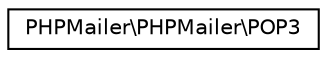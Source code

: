 digraph "Representación gráfica de la clase"
{
  edge [fontname="Helvetica",fontsize="10",labelfontname="Helvetica",labelfontsize="10"];
  node [fontname="Helvetica",fontsize="10",shape=record];
  rankdir="LR";
  Node0 [label="PHPMailer\\PHPMailer\\POP3",height=0.2,width=0.4,color="black", fillcolor="white", style="filled",URL="$classPHPMailer_1_1PHPMailer_1_1POP3.html"];
}
